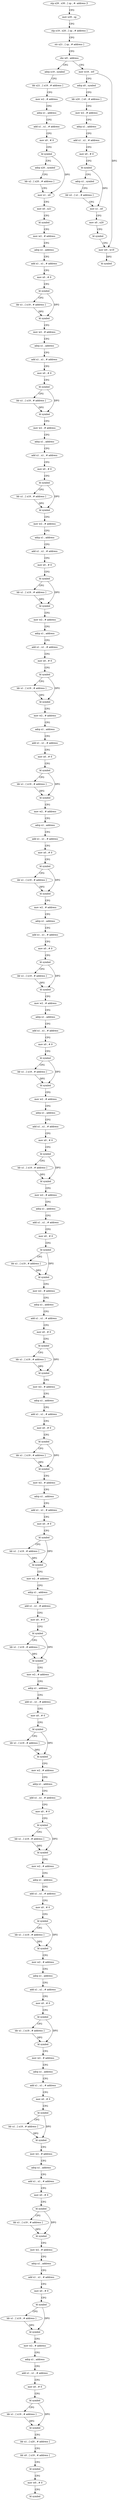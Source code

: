 digraph "func" {
"4205772" [label = "stp x29 , x30 , [ sp , #- address ]!" ]
"4205776" [label = "mov x29 , sp" ]
"4205780" [label = "stp x19 , x20 , [ sp , # address ]" ]
"4205784" [label = "str x21 , [ sp , # address ]" ]
"4205788" [label = "cbz w0 , address" ]
"4205852" [label = "adrp x19 , symbol" ]
"4205792" [label = "mov w19 , w0" ]
"4205856" [label = "ldr x21 , [ x19 , # address ]" ]
"4205860" [label = "mov w2 , # address" ]
"4205864" [label = "adrp x1 , address" ]
"4205868" [label = "add x1 , x1 , # address" ]
"4205872" [label = "mov x0 , # 0" ]
"4205876" [label = "bl symbol" ]
"4205880" [label = "adrp x20 , symbol" ]
"4205884" [label = "ldr x2 , [ x20 , # address ]" ]
"4205888" [label = "mov x1 , x0" ]
"4205892" [label = "mov x0 , x21" ]
"4205896" [label = "bl symbol" ]
"4205900" [label = "mov w2 , # address" ]
"4205904" [label = "adrp x1 , address" ]
"4205908" [label = "add x1 , x1 , # address" ]
"4205912" [label = "mov x0 , # 0" ]
"4205916" [label = "bl symbol" ]
"4205920" [label = "ldr x1 , [ x19 , # address ]" ]
"4205924" [label = "bl symbol" ]
"4205928" [label = "mov w2 , # address" ]
"4205932" [label = "adrp x1 , address" ]
"4205936" [label = "add x1 , x1 , # address" ]
"4205940" [label = "mov x0 , # 0" ]
"4205944" [label = "bl symbol" ]
"4205948" [label = "ldr x1 , [ x19 , # address ]" ]
"4205952" [label = "bl symbol" ]
"4205956" [label = "mov w2 , # address" ]
"4205960" [label = "adrp x1 , address" ]
"4205964" [label = "add x1 , x1 , # address" ]
"4205968" [label = "mov x0 , # 0" ]
"4205972" [label = "bl symbol" ]
"4205976" [label = "ldr x1 , [ x19 , # address ]" ]
"4205980" [label = "bl symbol" ]
"4205984" [label = "mov w2 , # address" ]
"4205988" [label = "adrp x1 , address" ]
"4205992" [label = "add x1 , x1 , # address" ]
"4205996" [label = "mov x0 , # 0" ]
"4206000" [label = "bl symbol" ]
"4206004" [label = "ldr x1 , [ x19 , # address ]" ]
"4206008" [label = "bl symbol" ]
"4206012" [label = "mov w2 , # address" ]
"4206016" [label = "adrp x1 , address" ]
"4206020" [label = "add x1 , x1 , # address" ]
"4206024" [label = "mov x0 , # 0" ]
"4206028" [label = "bl symbol" ]
"4206032" [label = "ldr x1 , [ x19 , # address ]" ]
"4206036" [label = "bl symbol" ]
"4206040" [label = "mov w2 , # address" ]
"4206044" [label = "adrp x1 , address" ]
"4206048" [label = "add x1 , x1 , # address" ]
"4206052" [label = "mov x0 , # 0" ]
"4206056" [label = "bl symbol" ]
"4206060" [label = "ldr x1 , [ x19 , # address ]" ]
"4206064" [label = "bl symbol" ]
"4206068" [label = "mov w2 , # address" ]
"4206072" [label = "adrp x1 , address" ]
"4206076" [label = "add x1 , x1 , # address" ]
"4206080" [label = "mov x0 , # 0" ]
"4206084" [label = "bl symbol" ]
"4206088" [label = "ldr x1 , [ x19 , # address ]" ]
"4206092" [label = "bl symbol" ]
"4206096" [label = "mov w2 , # address" ]
"4206100" [label = "adrp x1 , address" ]
"4206104" [label = "add x1 , x1 , # address" ]
"4206108" [label = "mov x0 , # 0" ]
"4206112" [label = "bl symbol" ]
"4206116" [label = "ldr x1 , [ x19 , # address ]" ]
"4206120" [label = "bl symbol" ]
"4206124" [label = "mov w2 , # address" ]
"4206128" [label = "adrp x1 , address" ]
"4206132" [label = "add x1 , x1 , # address" ]
"4206136" [label = "mov x0 , # 0" ]
"4206140" [label = "bl symbol" ]
"4206144" [label = "ldr x1 , [ x19 , # address ]" ]
"4206148" [label = "bl symbol" ]
"4206152" [label = "mov w2 , # address" ]
"4206156" [label = "adrp x1 , address" ]
"4206160" [label = "add x1 , x1 , # address" ]
"4206164" [label = "mov x0 , # 0" ]
"4206168" [label = "bl symbol" ]
"4206172" [label = "ldr x1 , [ x19 , # address ]" ]
"4206176" [label = "bl symbol" ]
"4206180" [label = "mov w2 , # address" ]
"4206184" [label = "adrp x1 , address" ]
"4206188" [label = "add x1 , x1 , # address" ]
"4206192" [label = "mov x0 , # 0" ]
"4206196" [label = "bl symbol" ]
"4206200" [label = "ldr x1 , [ x19 , # address ]" ]
"4206204" [label = "bl symbol" ]
"4206208" [label = "mov w2 , # address" ]
"4206212" [label = "adrp x1 , address" ]
"4206216" [label = "add x1 , x1 , # address" ]
"4206220" [label = "mov x0 , # 0" ]
"4206224" [label = "bl symbol" ]
"4206228" [label = "ldr x1 , [ x19 , # address ]" ]
"4206232" [label = "bl symbol" ]
"4206236" [label = "mov w2 , # address" ]
"4206240" [label = "adrp x1 , address" ]
"4206244" [label = "add x1 , x1 , # address" ]
"4206248" [label = "mov x0 , # 0" ]
"4206252" [label = "bl symbol" ]
"4206256" [label = "ldr x1 , [ x19 , # address ]" ]
"4206260" [label = "bl symbol" ]
"4206264" [label = "mov w2 , # address" ]
"4206268" [label = "adrp x1 , address" ]
"4206272" [label = "add x1 , x1 , # address" ]
"4206276" [label = "mov x0 , # 0" ]
"4206280" [label = "bl symbol" ]
"4206284" [label = "ldr x1 , [ x19 , # address ]" ]
"4206288" [label = "bl symbol" ]
"4206292" [label = "mov w2 , # address" ]
"4206296" [label = "adrp x1 , address" ]
"4206300" [label = "add x1 , x1 , # address" ]
"4206304" [label = "mov x0 , # 0" ]
"4206308" [label = "bl symbol" ]
"4206312" [label = "ldr x1 , [ x19 , # address ]" ]
"4206316" [label = "bl symbol" ]
"4206320" [label = "mov w2 , # address" ]
"4206324" [label = "adrp x1 , address" ]
"4206328" [label = "add x1 , x1 , # address" ]
"4206332" [label = "mov x0 , # 0" ]
"4206336" [label = "bl symbol" ]
"4206340" [label = "ldr x1 , [ x19 , # address ]" ]
"4206344" [label = "bl symbol" ]
"4206348" [label = "mov w2 , # address" ]
"4206352" [label = "adrp x1 , address" ]
"4206356" [label = "add x1 , x1 , # address" ]
"4206360" [label = "mov x0 , # 0" ]
"4206364" [label = "bl symbol" ]
"4206368" [label = "ldr x1 , [ x19 , # address ]" ]
"4206372" [label = "bl symbol" ]
"4206376" [label = "mov w2 , # address" ]
"4206380" [label = "adrp x1 , address" ]
"4206384" [label = "add x1 , x1 , # address" ]
"4206388" [label = "mov x0 , # 0" ]
"4206392" [label = "bl symbol" ]
"4206396" [label = "ldr x1 , [ x19 , # address ]" ]
"4206400" [label = "bl symbol" ]
"4206404" [label = "mov w2 , # address" ]
"4206408" [label = "adrp x1 , address" ]
"4206412" [label = "add x1 , x1 , # address" ]
"4206416" [label = "mov x0 , # 0" ]
"4206420" [label = "bl symbol" ]
"4206424" [label = "ldr x1 , [ x19 , # address ]" ]
"4206428" [label = "bl symbol" ]
"4206432" [label = "mov w2 , # address" ]
"4206436" [label = "adrp x1 , address" ]
"4206440" [label = "add x1 , x1 , # address" ]
"4206444" [label = "mov x0 , # 0" ]
"4206448" [label = "bl symbol" ]
"4206452" [label = "ldr x1 , [ x19 , # address ]" ]
"4206456" [label = "bl symbol" ]
"4206460" [label = "mov w2 , # address" ]
"4206464" [label = "adrp x1 , address" ]
"4206468" [label = "add x1 , x1 , # address" ]
"4206472" [label = "mov x0 , # 0" ]
"4206476" [label = "bl symbol" ]
"4206480" [label = "ldr x1 , [ x19 , # address ]" ]
"4206484" [label = "bl symbol" ]
"4206488" [label = "mov w2 , # address" ]
"4206492" [label = "adrp x1 , address" ]
"4206496" [label = "add x1 , x1 , # address" ]
"4206500" [label = "mov x0 , # 0" ]
"4206504" [label = "bl symbol" ]
"4206508" [label = "ldr x1 , [ x19 , # address ]" ]
"4206512" [label = "bl symbol" ]
"4206516" [label = "mov w2 , # address" ]
"4206520" [label = "adrp x1 , address" ]
"4206524" [label = "add x1 , x1 , # address" ]
"4206528" [label = "mov x0 , # 0" ]
"4206532" [label = "bl symbol" ]
"4206536" [label = "ldr x1 , [ x19 , # address ]" ]
"4206540" [label = "bl symbol" ]
"4206544" [label = "ldr x1 , [ x20 , # address ]" ]
"4206548" [label = "ldr x0 , [ x19 , # address ]" ]
"4206552" [label = "bl symbol" ]
"4206556" [label = "mov w0 , # 0" ]
"4206560" [label = "bl symbol" ]
"4205796" [label = "adrp x0 , symbol" ]
"4205800" [label = "ldr x20 , [ x0 , # address ]" ]
"4205804" [label = "mov w2 , # address" ]
"4205808" [label = "adrp x1 , address" ]
"4205812" [label = "add x1 , x1 , # address" ]
"4205816" [label = "mov x0 , # 0" ]
"4205820" [label = "bl symbol" ]
"4205824" [label = "adrp x1 , symbol" ]
"4205828" [label = "ldr x2 , [ x1 , # address ]" ]
"4205832" [label = "mov x1 , x0" ]
"4205836" [label = "mov x0 , x20" ]
"4205840" [label = "bl symbol" ]
"4205844" [label = "mov w0 , w19" ]
"4205848" [label = "bl symbol" ]
"4205772" -> "4205776" [ label = "CFG" ]
"4205776" -> "4205780" [ label = "CFG" ]
"4205780" -> "4205784" [ label = "CFG" ]
"4205784" -> "4205788" [ label = "CFG" ]
"4205788" -> "4205852" [ label = "CFG" ]
"4205788" -> "4205792" [ label = "CFG" ]
"4205852" -> "4205856" [ label = "CFG" ]
"4205792" -> "4205796" [ label = "CFG" ]
"4205792" -> "4205844" [ label = "DFG" ]
"4205856" -> "4205860" [ label = "CFG" ]
"4205860" -> "4205864" [ label = "CFG" ]
"4205864" -> "4205868" [ label = "CFG" ]
"4205868" -> "4205872" [ label = "CFG" ]
"4205872" -> "4205876" [ label = "CFG" ]
"4205876" -> "4205880" [ label = "CFG" ]
"4205876" -> "4205888" [ label = "DFG" ]
"4205880" -> "4205884" [ label = "CFG" ]
"4205884" -> "4205888" [ label = "CFG" ]
"4205888" -> "4205892" [ label = "CFG" ]
"4205892" -> "4205896" [ label = "CFG" ]
"4205896" -> "4205900" [ label = "CFG" ]
"4205900" -> "4205904" [ label = "CFG" ]
"4205904" -> "4205908" [ label = "CFG" ]
"4205908" -> "4205912" [ label = "CFG" ]
"4205912" -> "4205916" [ label = "CFG" ]
"4205916" -> "4205920" [ label = "CFG" ]
"4205916" -> "4205924" [ label = "DFG" ]
"4205920" -> "4205924" [ label = "DFG" ]
"4205924" -> "4205928" [ label = "CFG" ]
"4205928" -> "4205932" [ label = "CFG" ]
"4205932" -> "4205936" [ label = "CFG" ]
"4205936" -> "4205940" [ label = "CFG" ]
"4205940" -> "4205944" [ label = "CFG" ]
"4205944" -> "4205948" [ label = "CFG" ]
"4205944" -> "4205952" [ label = "DFG" ]
"4205948" -> "4205952" [ label = "DFG" ]
"4205952" -> "4205956" [ label = "CFG" ]
"4205956" -> "4205960" [ label = "CFG" ]
"4205960" -> "4205964" [ label = "CFG" ]
"4205964" -> "4205968" [ label = "CFG" ]
"4205968" -> "4205972" [ label = "CFG" ]
"4205972" -> "4205976" [ label = "CFG" ]
"4205972" -> "4205980" [ label = "DFG" ]
"4205976" -> "4205980" [ label = "DFG" ]
"4205980" -> "4205984" [ label = "CFG" ]
"4205984" -> "4205988" [ label = "CFG" ]
"4205988" -> "4205992" [ label = "CFG" ]
"4205992" -> "4205996" [ label = "CFG" ]
"4205996" -> "4206000" [ label = "CFG" ]
"4206000" -> "4206004" [ label = "CFG" ]
"4206000" -> "4206008" [ label = "DFG" ]
"4206004" -> "4206008" [ label = "DFG" ]
"4206008" -> "4206012" [ label = "CFG" ]
"4206012" -> "4206016" [ label = "CFG" ]
"4206016" -> "4206020" [ label = "CFG" ]
"4206020" -> "4206024" [ label = "CFG" ]
"4206024" -> "4206028" [ label = "CFG" ]
"4206028" -> "4206032" [ label = "CFG" ]
"4206028" -> "4206036" [ label = "DFG" ]
"4206032" -> "4206036" [ label = "DFG" ]
"4206036" -> "4206040" [ label = "CFG" ]
"4206040" -> "4206044" [ label = "CFG" ]
"4206044" -> "4206048" [ label = "CFG" ]
"4206048" -> "4206052" [ label = "CFG" ]
"4206052" -> "4206056" [ label = "CFG" ]
"4206056" -> "4206060" [ label = "CFG" ]
"4206056" -> "4206064" [ label = "DFG" ]
"4206060" -> "4206064" [ label = "DFG" ]
"4206064" -> "4206068" [ label = "CFG" ]
"4206068" -> "4206072" [ label = "CFG" ]
"4206072" -> "4206076" [ label = "CFG" ]
"4206076" -> "4206080" [ label = "CFG" ]
"4206080" -> "4206084" [ label = "CFG" ]
"4206084" -> "4206088" [ label = "CFG" ]
"4206084" -> "4206092" [ label = "DFG" ]
"4206088" -> "4206092" [ label = "DFG" ]
"4206092" -> "4206096" [ label = "CFG" ]
"4206096" -> "4206100" [ label = "CFG" ]
"4206100" -> "4206104" [ label = "CFG" ]
"4206104" -> "4206108" [ label = "CFG" ]
"4206108" -> "4206112" [ label = "CFG" ]
"4206112" -> "4206116" [ label = "CFG" ]
"4206112" -> "4206120" [ label = "DFG" ]
"4206116" -> "4206120" [ label = "DFG" ]
"4206120" -> "4206124" [ label = "CFG" ]
"4206124" -> "4206128" [ label = "CFG" ]
"4206128" -> "4206132" [ label = "CFG" ]
"4206132" -> "4206136" [ label = "CFG" ]
"4206136" -> "4206140" [ label = "CFG" ]
"4206140" -> "4206144" [ label = "CFG" ]
"4206140" -> "4206148" [ label = "DFG" ]
"4206144" -> "4206148" [ label = "DFG" ]
"4206148" -> "4206152" [ label = "CFG" ]
"4206152" -> "4206156" [ label = "CFG" ]
"4206156" -> "4206160" [ label = "CFG" ]
"4206160" -> "4206164" [ label = "CFG" ]
"4206164" -> "4206168" [ label = "CFG" ]
"4206168" -> "4206172" [ label = "CFG" ]
"4206168" -> "4206176" [ label = "DFG" ]
"4206172" -> "4206176" [ label = "DFG" ]
"4206176" -> "4206180" [ label = "CFG" ]
"4206180" -> "4206184" [ label = "CFG" ]
"4206184" -> "4206188" [ label = "CFG" ]
"4206188" -> "4206192" [ label = "CFG" ]
"4206192" -> "4206196" [ label = "CFG" ]
"4206196" -> "4206200" [ label = "CFG" ]
"4206196" -> "4206204" [ label = "DFG" ]
"4206200" -> "4206204" [ label = "DFG" ]
"4206204" -> "4206208" [ label = "CFG" ]
"4206208" -> "4206212" [ label = "CFG" ]
"4206212" -> "4206216" [ label = "CFG" ]
"4206216" -> "4206220" [ label = "CFG" ]
"4206220" -> "4206224" [ label = "CFG" ]
"4206224" -> "4206228" [ label = "CFG" ]
"4206224" -> "4206232" [ label = "DFG" ]
"4206228" -> "4206232" [ label = "DFG" ]
"4206232" -> "4206236" [ label = "CFG" ]
"4206236" -> "4206240" [ label = "CFG" ]
"4206240" -> "4206244" [ label = "CFG" ]
"4206244" -> "4206248" [ label = "CFG" ]
"4206248" -> "4206252" [ label = "CFG" ]
"4206252" -> "4206256" [ label = "CFG" ]
"4206252" -> "4206260" [ label = "DFG" ]
"4206256" -> "4206260" [ label = "DFG" ]
"4206260" -> "4206264" [ label = "CFG" ]
"4206264" -> "4206268" [ label = "CFG" ]
"4206268" -> "4206272" [ label = "CFG" ]
"4206272" -> "4206276" [ label = "CFG" ]
"4206276" -> "4206280" [ label = "CFG" ]
"4206280" -> "4206284" [ label = "CFG" ]
"4206280" -> "4206288" [ label = "DFG" ]
"4206284" -> "4206288" [ label = "DFG" ]
"4206288" -> "4206292" [ label = "CFG" ]
"4206292" -> "4206296" [ label = "CFG" ]
"4206296" -> "4206300" [ label = "CFG" ]
"4206300" -> "4206304" [ label = "CFG" ]
"4206304" -> "4206308" [ label = "CFG" ]
"4206308" -> "4206312" [ label = "CFG" ]
"4206308" -> "4206316" [ label = "DFG" ]
"4206312" -> "4206316" [ label = "DFG" ]
"4206316" -> "4206320" [ label = "CFG" ]
"4206320" -> "4206324" [ label = "CFG" ]
"4206324" -> "4206328" [ label = "CFG" ]
"4206328" -> "4206332" [ label = "CFG" ]
"4206332" -> "4206336" [ label = "CFG" ]
"4206336" -> "4206340" [ label = "CFG" ]
"4206336" -> "4206344" [ label = "DFG" ]
"4206340" -> "4206344" [ label = "DFG" ]
"4206344" -> "4206348" [ label = "CFG" ]
"4206348" -> "4206352" [ label = "CFG" ]
"4206352" -> "4206356" [ label = "CFG" ]
"4206356" -> "4206360" [ label = "CFG" ]
"4206360" -> "4206364" [ label = "CFG" ]
"4206364" -> "4206368" [ label = "CFG" ]
"4206364" -> "4206372" [ label = "DFG" ]
"4206368" -> "4206372" [ label = "DFG" ]
"4206372" -> "4206376" [ label = "CFG" ]
"4206376" -> "4206380" [ label = "CFG" ]
"4206380" -> "4206384" [ label = "CFG" ]
"4206384" -> "4206388" [ label = "CFG" ]
"4206388" -> "4206392" [ label = "CFG" ]
"4206392" -> "4206396" [ label = "CFG" ]
"4206392" -> "4206400" [ label = "DFG" ]
"4206396" -> "4206400" [ label = "DFG" ]
"4206400" -> "4206404" [ label = "CFG" ]
"4206404" -> "4206408" [ label = "CFG" ]
"4206408" -> "4206412" [ label = "CFG" ]
"4206412" -> "4206416" [ label = "CFG" ]
"4206416" -> "4206420" [ label = "CFG" ]
"4206420" -> "4206424" [ label = "CFG" ]
"4206420" -> "4206428" [ label = "DFG" ]
"4206424" -> "4206428" [ label = "DFG" ]
"4206428" -> "4206432" [ label = "CFG" ]
"4206432" -> "4206436" [ label = "CFG" ]
"4206436" -> "4206440" [ label = "CFG" ]
"4206440" -> "4206444" [ label = "CFG" ]
"4206444" -> "4206448" [ label = "CFG" ]
"4206448" -> "4206452" [ label = "CFG" ]
"4206448" -> "4206456" [ label = "DFG" ]
"4206452" -> "4206456" [ label = "DFG" ]
"4206456" -> "4206460" [ label = "CFG" ]
"4206460" -> "4206464" [ label = "CFG" ]
"4206464" -> "4206468" [ label = "CFG" ]
"4206468" -> "4206472" [ label = "CFG" ]
"4206472" -> "4206476" [ label = "CFG" ]
"4206476" -> "4206480" [ label = "CFG" ]
"4206476" -> "4206484" [ label = "DFG" ]
"4206480" -> "4206484" [ label = "DFG" ]
"4206484" -> "4206488" [ label = "CFG" ]
"4206488" -> "4206492" [ label = "CFG" ]
"4206492" -> "4206496" [ label = "CFG" ]
"4206496" -> "4206500" [ label = "CFG" ]
"4206500" -> "4206504" [ label = "CFG" ]
"4206504" -> "4206508" [ label = "CFG" ]
"4206504" -> "4206512" [ label = "DFG" ]
"4206508" -> "4206512" [ label = "DFG" ]
"4206512" -> "4206516" [ label = "CFG" ]
"4206516" -> "4206520" [ label = "CFG" ]
"4206520" -> "4206524" [ label = "CFG" ]
"4206524" -> "4206528" [ label = "CFG" ]
"4206528" -> "4206532" [ label = "CFG" ]
"4206532" -> "4206536" [ label = "CFG" ]
"4206532" -> "4206540" [ label = "DFG" ]
"4206536" -> "4206540" [ label = "DFG" ]
"4206540" -> "4206544" [ label = "CFG" ]
"4206544" -> "4206548" [ label = "CFG" ]
"4206548" -> "4206552" [ label = "CFG" ]
"4206552" -> "4206556" [ label = "CFG" ]
"4206556" -> "4206560" [ label = "CFG" ]
"4205796" -> "4205800" [ label = "CFG" ]
"4205800" -> "4205804" [ label = "CFG" ]
"4205804" -> "4205808" [ label = "CFG" ]
"4205808" -> "4205812" [ label = "CFG" ]
"4205812" -> "4205816" [ label = "CFG" ]
"4205816" -> "4205820" [ label = "CFG" ]
"4205820" -> "4205824" [ label = "CFG" ]
"4205820" -> "4205832" [ label = "DFG" ]
"4205824" -> "4205828" [ label = "CFG" ]
"4205828" -> "4205832" [ label = "CFG" ]
"4205832" -> "4205836" [ label = "CFG" ]
"4205836" -> "4205840" [ label = "CFG" ]
"4205840" -> "4205844" [ label = "CFG" ]
"4205844" -> "4205848" [ label = "DFG" ]
}

